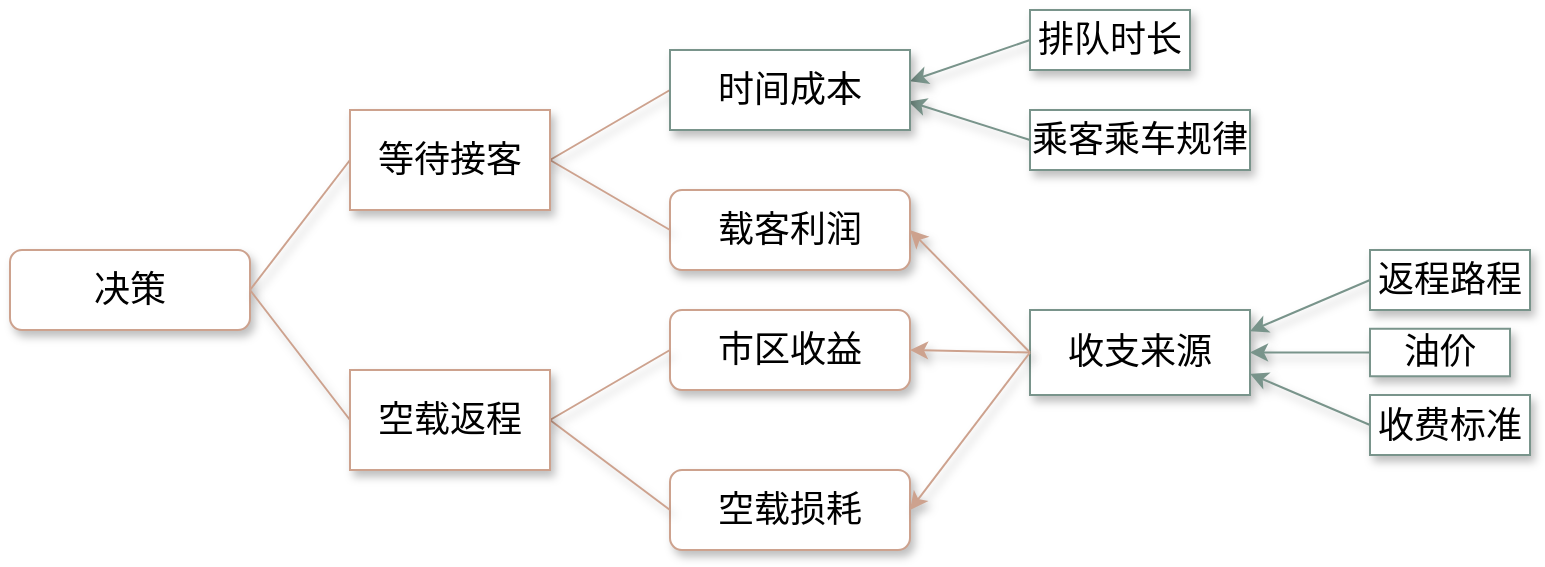 <mxfile version="14.9.9" type="github">
  <diagram id="C5RBs43oDa-KdzZeNtuy" name="Page-1">
    <mxGraphModel dx="848" dy="399" grid="1" gridSize="10" guides="1" tooltips="1" connect="1" arrows="1" fold="1" page="1" pageScale="1" pageWidth="827" pageHeight="1169" math="0" shadow="0">
      <root>
        <mxCell id="WIyWlLk6GJQsqaUBKTNV-0" />
        <mxCell id="WIyWlLk6GJQsqaUBKTNV-1" parent="WIyWlLk6GJQsqaUBKTNV-0" />
        <mxCell id="WIyWlLk6GJQsqaUBKTNV-3" value="&lt;font style=&quot;font-size: 18px&quot;&gt;决策&lt;/font&gt;" style="rounded=1;whiteSpace=wrap;html=1;fontSize=12;glass=0;strokeWidth=1;shadow=1;strokeColor=#CDA28E;" parent="WIyWlLk6GJQsqaUBKTNV-1" vertex="1">
          <mxGeometry x="30" y="280" width="120" height="40" as="geometry" />
        </mxCell>
        <mxCell id="oPw_4JtilTDAKxZMYBcZ-12" value="" style="endArrow=none;html=1;exitX=1;exitY=0.5;exitDx=0;exitDy=0;entryX=0;entryY=0.5;entryDx=0;entryDy=0;strokeColor=#CDA28E;shadow=1;" edge="1" parent="WIyWlLk6GJQsqaUBKTNV-1" source="oPw_4JtilTDAKxZMYBcZ-33" target="oPw_4JtilTDAKxZMYBcZ-42">
          <mxGeometry width="50" height="50" relative="1" as="geometry">
            <mxPoint x="320" y="210" as="sourcePoint" />
            <mxPoint x="360" y="180" as="targetPoint" />
          </mxGeometry>
        </mxCell>
        <mxCell id="oPw_4JtilTDAKxZMYBcZ-14" value="&lt;font style=&quot;font-size: 18px&quot;&gt;载客利润&lt;/font&gt;" style="rounded=1;whiteSpace=wrap;html=1;fontSize=12;glass=0;strokeWidth=1;shadow=1;strokeColor=#CDA28E;" vertex="1" parent="WIyWlLk6GJQsqaUBKTNV-1">
          <mxGeometry x="360" y="250" width="120" height="40" as="geometry" />
        </mxCell>
        <mxCell id="oPw_4JtilTDAKxZMYBcZ-15" value="" style="endArrow=none;html=1;entryX=0;entryY=0.5;entryDx=0;entryDy=0;exitX=1;exitY=0.5;exitDx=0;exitDy=0;strokeColor=#CDA28E;shadow=1;" edge="1" parent="WIyWlLk6GJQsqaUBKTNV-1" source="oPw_4JtilTDAKxZMYBcZ-33" target="oPw_4JtilTDAKxZMYBcZ-14">
          <mxGeometry width="50" height="50" relative="1" as="geometry">
            <mxPoint x="320" y="210" as="sourcePoint" />
            <mxPoint x="370" y="130" as="targetPoint" />
          </mxGeometry>
        </mxCell>
        <mxCell id="oPw_4JtilTDAKxZMYBcZ-16" value="" style="endArrow=none;html=1;exitX=1;exitY=0.5;exitDx=0;exitDy=0;entryX=0;entryY=0.5;entryDx=0;entryDy=0;strokeColor=#CDA28E;shadow=1;" edge="1" parent="WIyWlLk6GJQsqaUBKTNV-1" source="WIyWlLk6GJQsqaUBKTNV-3" target="oPw_4JtilTDAKxZMYBcZ-33">
          <mxGeometry width="50" height="50" relative="1" as="geometry">
            <mxPoint x="170" y="280" as="sourcePoint" />
            <mxPoint x="200" y="220" as="targetPoint" />
          </mxGeometry>
        </mxCell>
        <mxCell id="oPw_4JtilTDAKxZMYBcZ-18" value="" style="endArrow=none;html=1;entryX=0;entryY=0.5;entryDx=0;entryDy=0;exitX=1;exitY=0.5;exitDx=0;exitDy=0;strokeColor=#CDA28E;shadow=1;" edge="1" parent="WIyWlLk6GJQsqaUBKTNV-1" source="WIyWlLk6GJQsqaUBKTNV-3" target="oPw_4JtilTDAKxZMYBcZ-34">
          <mxGeometry width="50" height="50" relative="1" as="geometry">
            <mxPoint x="170" y="360" as="sourcePoint" />
            <mxPoint x="220" y="390" as="targetPoint" />
          </mxGeometry>
        </mxCell>
        <mxCell id="oPw_4JtilTDAKxZMYBcZ-19" value="&lt;font style=&quot;font-size: 18px&quot;&gt;市区收益&lt;/font&gt;" style="rounded=1;whiteSpace=wrap;html=1;fontSize=12;glass=0;strokeWidth=1;shadow=1;strokeColor=#CDA28E;" vertex="1" parent="WIyWlLk6GJQsqaUBKTNV-1">
          <mxGeometry x="360" y="310" width="120" height="40" as="geometry" />
        </mxCell>
        <mxCell id="oPw_4JtilTDAKxZMYBcZ-20" value="" style="endArrow=none;html=1;exitX=1;exitY=0.5;exitDx=0;exitDy=0;entryX=0;entryY=0.5;entryDx=0;entryDy=0;strokeColor=#CDA28E;shadow=1;" edge="1" parent="WIyWlLk6GJQsqaUBKTNV-1" target="oPw_4JtilTDAKxZMYBcZ-19" source="oPw_4JtilTDAKxZMYBcZ-34">
          <mxGeometry width="50" height="50" relative="1" as="geometry">
            <mxPoint x="320" y="390" as="sourcePoint" />
            <mxPoint x="340" y="300" as="targetPoint" />
          </mxGeometry>
        </mxCell>
        <mxCell id="oPw_4JtilTDAKxZMYBcZ-21" value="&lt;font style=&quot;font-size: 18px&quot;&gt;空载损耗&lt;/font&gt;" style="rounded=1;whiteSpace=wrap;html=1;fontSize=12;glass=0;strokeWidth=1;shadow=1;strokeColor=#CDA28E;" vertex="1" parent="WIyWlLk6GJQsqaUBKTNV-1">
          <mxGeometry x="360" y="390" width="120" height="40" as="geometry" />
        </mxCell>
        <mxCell id="oPw_4JtilTDAKxZMYBcZ-22" value="" style="endArrow=none;html=1;entryX=0;entryY=0.5;entryDx=0;entryDy=0;exitX=1;exitY=0.5;exitDx=0;exitDy=0;strokeColor=#CDA28E;shadow=1;" edge="1" parent="WIyWlLk6GJQsqaUBKTNV-1" target="oPw_4JtilTDAKxZMYBcZ-21" source="oPw_4JtilTDAKxZMYBcZ-34">
          <mxGeometry width="50" height="50" relative="1" as="geometry">
            <mxPoint x="320" y="390" as="sourcePoint" />
            <mxPoint x="370" y="310" as="targetPoint" />
          </mxGeometry>
        </mxCell>
        <mxCell id="oPw_4JtilTDAKxZMYBcZ-23" value="" style="endArrow=classic;html=1;entryX=1;entryY=0.39;entryDx=0;entryDy=0;exitX=0;exitY=0.5;exitDx=0;exitDy=0;entryPerimeter=0;strokeColor=#79948B;shadow=1;" edge="1" parent="WIyWlLk6GJQsqaUBKTNV-1" source="oPw_4JtilTDAKxZMYBcZ-64" target="oPw_4JtilTDAKxZMYBcZ-42">
          <mxGeometry width="50" height="50" relative="1" as="geometry">
            <mxPoint x="540" y="175" as="sourcePoint" />
            <mxPoint x="480" y="170" as="targetPoint" />
          </mxGeometry>
        </mxCell>
        <mxCell id="oPw_4JtilTDAKxZMYBcZ-24" value="" style="endArrow=classic;html=1;entryX=0.993;entryY=0.643;entryDx=0;entryDy=0;exitX=0;exitY=0.5;exitDx=0;exitDy=0;entryPerimeter=0;strokeColor=#79948B;shadow=1;" edge="1" parent="WIyWlLk6GJQsqaUBKTNV-1" source="oPw_4JtilTDAKxZMYBcZ-65" target="oPw_4JtilTDAKxZMYBcZ-42">
          <mxGeometry width="50" height="50" relative="1" as="geometry">
            <mxPoint x="540" y="227.5" as="sourcePoint" />
            <mxPoint x="480" y="190" as="targetPoint" />
          </mxGeometry>
        </mxCell>
        <mxCell id="oPw_4JtilTDAKxZMYBcZ-28" value="&lt;font style=&quot;font-size: 18px&quot;&gt;收支来源&lt;/font&gt;" style="rounded=0;whiteSpace=wrap;html=1;strokeColor=#79948B;shadow=1;" vertex="1" parent="WIyWlLk6GJQsqaUBKTNV-1">
          <mxGeometry x="540" y="310" width="110" height="42.5" as="geometry" />
        </mxCell>
        <mxCell id="oPw_4JtilTDAKxZMYBcZ-30" value="" style="endArrow=classic;html=1;entryX=1;entryY=0.5;entryDx=0;entryDy=0;exitX=0;exitY=0.5;exitDx=0;exitDy=0;strokeColor=#CDA28E;shadow=1;" edge="1" parent="WIyWlLk6GJQsqaUBKTNV-1" source="oPw_4JtilTDAKxZMYBcZ-28" target="oPw_4JtilTDAKxZMYBcZ-14">
          <mxGeometry width="50" height="50" relative="1" as="geometry">
            <mxPoint x="520" y="300" as="sourcePoint" />
            <mxPoint x="570" y="250" as="targetPoint" />
          </mxGeometry>
        </mxCell>
        <mxCell id="oPw_4JtilTDAKxZMYBcZ-31" value="" style="endArrow=classic;html=1;entryX=1;entryY=0.5;entryDx=0;entryDy=0;exitX=0;exitY=0.5;exitDx=0;exitDy=0;strokeColor=#CDA28E;shadow=1;" edge="1" parent="WIyWlLk6GJQsqaUBKTNV-1" source="oPw_4JtilTDAKxZMYBcZ-28" target="oPw_4JtilTDAKxZMYBcZ-19">
          <mxGeometry width="50" height="50" relative="1" as="geometry">
            <mxPoint x="550" y="340" as="sourcePoint" />
            <mxPoint x="490" y="350" as="targetPoint" />
          </mxGeometry>
        </mxCell>
        <mxCell id="oPw_4JtilTDAKxZMYBcZ-32" value="" style="endArrow=classic;html=1;entryX=1;entryY=0.5;entryDx=0;entryDy=0;exitX=0;exitY=0.5;exitDx=0;exitDy=0;strokeColor=#CDA28E;shadow=1;" edge="1" parent="WIyWlLk6GJQsqaUBKTNV-1" source="oPw_4JtilTDAKxZMYBcZ-28" target="oPw_4JtilTDAKxZMYBcZ-21">
          <mxGeometry width="50" height="50" relative="1" as="geometry">
            <mxPoint x="550" y="360" as="sourcePoint" />
            <mxPoint x="500" y="270" as="targetPoint" />
          </mxGeometry>
        </mxCell>
        <mxCell id="oPw_4JtilTDAKxZMYBcZ-33" value="&lt;font style=&quot;font-size: 18px&quot;&gt;等待接客&lt;/font&gt;" style="rounded=0;whiteSpace=wrap;html=1;strokeColor=#CDA28E;shadow=1;" vertex="1" parent="WIyWlLk6GJQsqaUBKTNV-1">
          <mxGeometry x="200" y="210" width="100" height="50" as="geometry" />
        </mxCell>
        <mxCell id="oPw_4JtilTDAKxZMYBcZ-34" value="&lt;font style=&quot;font-size: 18px&quot;&gt;空载返程&lt;/font&gt;" style="rounded=0;whiteSpace=wrap;html=1;strokeColor=#CDA28E;shadow=1;" vertex="1" parent="WIyWlLk6GJQsqaUBKTNV-1">
          <mxGeometry x="200" y="340" width="100" height="50" as="geometry" />
        </mxCell>
        <mxCell id="oPw_4JtilTDAKxZMYBcZ-42" value="&lt;font style=&quot;font-size: 18px&quot;&gt;时间成本&lt;/font&gt;" style="rounded=0;whiteSpace=wrap;html=1;fillColor=#FFFFFF;strokeColor=#79948B;shadow=1;" vertex="1" parent="WIyWlLk6GJQsqaUBKTNV-1">
          <mxGeometry x="360" y="180" width="120" height="40" as="geometry" />
        </mxCell>
        <mxCell id="oPw_4JtilTDAKxZMYBcZ-50" value="" style="endArrow=classic;html=1;entryX=1;entryY=0.25;entryDx=0;entryDy=0;exitX=0;exitY=0.5;exitDx=0;exitDy=0;strokeColor=#79948B;shadow=1;" edge="1" parent="WIyWlLk6GJQsqaUBKTNV-1" source="oPw_4JtilTDAKxZMYBcZ-66" target="oPw_4JtilTDAKxZMYBcZ-28">
          <mxGeometry width="50" height="50" relative="1" as="geometry">
            <mxPoint x="710" y="290" as="sourcePoint" />
            <mxPoint x="740" y="270" as="targetPoint" />
          </mxGeometry>
        </mxCell>
        <mxCell id="oPw_4JtilTDAKxZMYBcZ-51" style="edgeStyle=orthogonalEdgeStyle;rounded=0;orthogonalLoop=1;jettySize=auto;html=1;exitX=0.5;exitY=1;exitDx=0;exitDy=0;shadow=1;" edge="1" parent="WIyWlLk6GJQsqaUBKTNV-1">
          <mxGeometry relative="1" as="geometry">
            <mxPoint x="735" y="300" as="sourcePoint" />
            <mxPoint x="735" y="300" as="targetPoint" />
          </mxGeometry>
        </mxCell>
        <mxCell id="oPw_4JtilTDAKxZMYBcZ-57" value="" style="endArrow=classic;html=1;exitX=0;exitY=0.5;exitDx=0;exitDy=0;entryX=1;entryY=0.5;entryDx=0;entryDy=0;strokeColor=#79948B;shadow=1;" edge="1" parent="WIyWlLk6GJQsqaUBKTNV-1" source="oPw_4JtilTDAKxZMYBcZ-68" target="oPw_4JtilTDAKxZMYBcZ-28">
          <mxGeometry width="50" height="50" relative="1" as="geometry">
            <mxPoint x="710" y="330" as="sourcePoint" />
            <mxPoint x="690" y="322" as="targetPoint" />
          </mxGeometry>
        </mxCell>
        <mxCell id="oPw_4JtilTDAKxZMYBcZ-58" value="" style="endArrow=classic;html=1;exitX=0;exitY=0.5;exitDx=0;exitDy=0;strokeColor=#79948B;entryX=1;entryY=0.75;entryDx=0;entryDy=0;shadow=1;" edge="1" parent="WIyWlLk6GJQsqaUBKTNV-1" source="oPw_4JtilTDAKxZMYBcZ-69" target="oPw_4JtilTDAKxZMYBcZ-28">
          <mxGeometry width="50" height="50" relative="1" as="geometry">
            <mxPoint x="710" y="380" as="sourcePoint" />
            <mxPoint x="650" y="350" as="targetPoint" />
          </mxGeometry>
        </mxCell>
        <mxCell id="oPw_4JtilTDAKxZMYBcZ-64" value="&lt;span&gt;&lt;font style=&quot;font-size: 18px&quot;&gt;排队时长&lt;/font&gt;&lt;/span&gt;" style="rounded=0;whiteSpace=wrap;html=1;strokeColor=#79948B;fillColor=#FFFFFF;shadow=1;" vertex="1" parent="WIyWlLk6GJQsqaUBKTNV-1">
          <mxGeometry x="540" y="160" width="80" height="30" as="geometry" />
        </mxCell>
        <mxCell id="oPw_4JtilTDAKxZMYBcZ-65" value="&lt;span&gt;&lt;font style=&quot;font-size: 18px&quot;&gt;乘客乘车规律&lt;/font&gt;&lt;/span&gt;" style="rounded=0;whiteSpace=wrap;html=1;strokeColor=#79948B;fillColor=#FFFFFF;shadow=1;" vertex="1" parent="WIyWlLk6GJQsqaUBKTNV-1">
          <mxGeometry x="540" y="210" width="110" height="30" as="geometry" />
        </mxCell>
        <mxCell id="oPw_4JtilTDAKxZMYBcZ-66" value="&lt;span&gt;&lt;font style=&quot;font-size: 18px&quot;&gt;返程路程&lt;/font&gt;&lt;/span&gt;" style="rounded=0;whiteSpace=wrap;html=1;strokeColor=#79948B;fillColor=#FFFFFF;shadow=1;" vertex="1" parent="WIyWlLk6GJQsqaUBKTNV-1">
          <mxGeometry x="710" y="280" width="80" height="30" as="geometry" />
        </mxCell>
        <mxCell id="oPw_4JtilTDAKxZMYBcZ-68" value="&lt;span&gt;&lt;font style=&quot;font-size: 18px&quot;&gt;油价&lt;/font&gt;&lt;/span&gt;" style="rounded=0;whiteSpace=wrap;html=1;strokeColor=#79948B;fillColor=#FFFFFF;shadow=1;" vertex="1" parent="WIyWlLk6GJQsqaUBKTNV-1">
          <mxGeometry x="710" y="319.38" width="70" height="23.75" as="geometry" />
        </mxCell>
        <mxCell id="oPw_4JtilTDAKxZMYBcZ-69" value="&lt;span&gt;&lt;font style=&quot;font-size: 18px&quot;&gt;收费标准&lt;/font&gt;&lt;/span&gt;" style="rounded=0;whiteSpace=wrap;html=1;strokeColor=#79948B;fillColor=#FFFFFF;shadow=1;" vertex="1" parent="WIyWlLk6GJQsqaUBKTNV-1">
          <mxGeometry x="710" y="352.5" width="80" height="30" as="geometry" />
        </mxCell>
      </root>
    </mxGraphModel>
  </diagram>
</mxfile>
